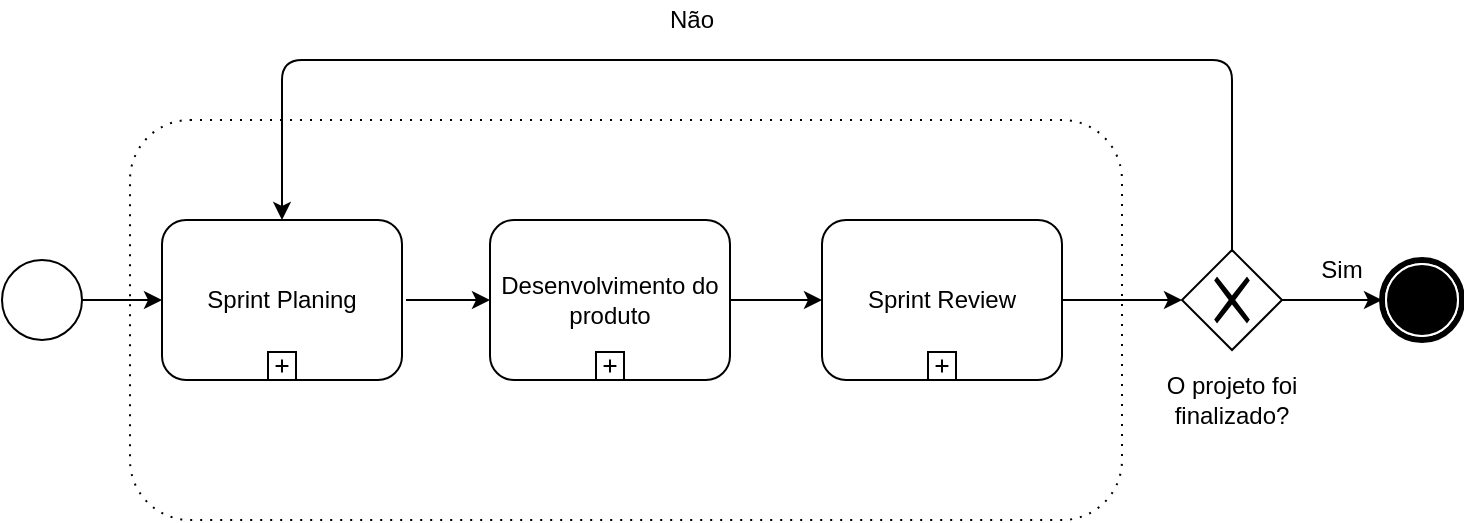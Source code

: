 <mxfile version="14.3.2" type="device"><diagram id="-bcc63xq2-AzCP47-OtH" name="Page-1"><mxGraphModel dx="782" dy="432" grid="1" gridSize="10" guides="1" tooltips="1" connect="1" arrows="1" fold="1" page="1" pageScale="1" pageWidth="827" pageHeight="1169" math="0" shadow="0"><root><mxCell id="0"/><mxCell id="1" parent="0"/><mxCell id="6Hg4-KTLkOUGol4U52Am-21" value="Event&#xA;Sub-Process" style="shape=ext;rounded=1;html=1;whiteSpace=wrap;dashed=1;dashPattern=1 4;" vertex="1" parent="1"><mxGeometry x="234" y="100" width="496" height="200" as="geometry"/></mxCell><mxCell id="6Hg4-KTLkOUGol4U52Am-4" value="" style="shape=mxgraph.bpmn.shape;html=1;verticalLabelPosition=bottom;labelBackgroundColor=#ffffff;verticalAlign=top;align=center;perimeter=ellipsePerimeter;outlineConnect=0;outline=standard;symbol=general;" vertex="1" parent="1"><mxGeometry x="170" y="170" width="40" height="40" as="geometry"/></mxCell><mxCell id="6Hg4-KTLkOUGol4U52Am-5" value="" style="shape=mxgraph.bpmn.shape;html=1;verticalLabelPosition=bottom;labelBackgroundColor=#ffffff;verticalAlign=top;align=center;perimeter=ellipsePerimeter;outlineConnect=0;outline=end;symbol=terminate;" vertex="1" parent="1"><mxGeometry x="860" y="170" width="40" height="40" as="geometry"/></mxCell><mxCell id="6Hg4-KTLkOUGol4U52Am-6" value="Sprint Planing" style="html=1;whiteSpace=wrap;rounded=1;dropTarget=0;" vertex="1" parent="1"><mxGeometry x="250" y="150" width="120" height="80" as="geometry"/></mxCell><mxCell id="6Hg4-KTLkOUGol4U52Am-7" value="" style="html=1;shape=plus;outlineConnect=0;" vertex="1" parent="6Hg4-KTLkOUGol4U52Am-6"><mxGeometry x="0.5" y="1" width="14" height="14" relative="1" as="geometry"><mxPoint x="-7" y="-14" as="offset"/></mxGeometry></mxCell><mxCell id="6Hg4-KTLkOUGol4U52Am-8" value="Desenvolvimento do produto" style="html=1;whiteSpace=wrap;rounded=1;dropTarget=0;" vertex="1" parent="1"><mxGeometry x="414" y="150" width="120" height="80" as="geometry"/></mxCell><mxCell id="6Hg4-KTLkOUGol4U52Am-9" value="" style="html=1;shape=plus;outlineConnect=0;" vertex="1" parent="6Hg4-KTLkOUGol4U52Am-8"><mxGeometry x="0.5" y="1" width="14" height="14" relative="1" as="geometry"><mxPoint x="-7" y="-14" as="offset"/></mxGeometry></mxCell><mxCell id="6Hg4-KTLkOUGol4U52Am-10" value="Sprint Review" style="html=1;whiteSpace=wrap;rounded=1;dropTarget=0;" vertex="1" parent="1"><mxGeometry x="580" y="150" width="120" height="80" as="geometry"/></mxCell><mxCell id="6Hg4-KTLkOUGol4U52Am-11" value="" style="html=1;shape=plus;outlineConnect=0;" vertex="1" parent="6Hg4-KTLkOUGol4U52Am-10"><mxGeometry x="0.5" y="1" width="14" height="14" relative="1" as="geometry"><mxPoint x="-7" y="-14" as="offset"/></mxGeometry></mxCell><mxCell id="6Hg4-KTLkOUGol4U52Am-13" value="" style="endArrow=classic;html=1;exitX=1;exitY=0.5;exitDx=0;exitDy=0;entryX=0;entryY=0.5;entryDx=0;entryDy=0;" edge="1" parent="1" source="6Hg4-KTLkOUGol4U52Am-4" target="6Hg4-KTLkOUGol4U52Am-6"><mxGeometry width="50" height="50" relative="1" as="geometry"><mxPoint x="240" y="310" as="sourcePoint"/><mxPoint x="290" y="260" as="targetPoint"/></mxGeometry></mxCell><mxCell id="6Hg4-KTLkOUGol4U52Am-14" value="" style="endArrow=classic;html=1;entryX=0;entryY=0.5;entryDx=0;entryDy=0;" edge="1" parent="1" target="6Hg4-KTLkOUGol4U52Am-8"><mxGeometry width="50" height="50" relative="1" as="geometry"><mxPoint x="372" y="190" as="sourcePoint"/><mxPoint x="440" y="260" as="targetPoint"/></mxGeometry></mxCell><mxCell id="6Hg4-KTLkOUGol4U52Am-15" value="" style="endArrow=classic;html=1;entryX=0;entryY=0.5;entryDx=0;entryDy=0;exitX=1;exitY=0.5;exitDx=0;exitDy=0;" edge="1" parent="1" source="6Hg4-KTLkOUGol4U52Am-8" target="6Hg4-KTLkOUGol4U52Am-10"><mxGeometry width="50" height="50" relative="1" as="geometry"><mxPoint x="550" y="330" as="sourcePoint"/><mxPoint x="600" y="280" as="targetPoint"/></mxGeometry></mxCell><mxCell id="6Hg4-KTLkOUGol4U52Am-17" value="" style="shape=mxgraph.bpmn.shape;html=1;verticalLabelPosition=bottom;labelBackgroundColor=#ffffff;verticalAlign=top;align=center;perimeter=rhombusPerimeter;background=gateway;outlineConnect=0;outline=none;symbol=exclusiveGw;" vertex="1" parent="1"><mxGeometry x="760" y="165" width="50" height="50" as="geometry"/></mxCell><mxCell id="6Hg4-KTLkOUGol4U52Am-18" value="" style="endArrow=classic;html=1;entryX=0;entryY=0.5;entryDx=0;entryDy=0;exitX=1;exitY=0.5;exitDx=0;exitDy=0;" edge="1" parent="1" source="6Hg4-KTLkOUGol4U52Am-10" target="6Hg4-KTLkOUGol4U52Am-17"><mxGeometry width="50" height="50" relative="1" as="geometry"><mxPoint x="640" y="330" as="sourcePoint"/><mxPoint x="690" y="280" as="targetPoint"/></mxGeometry></mxCell><mxCell id="6Hg4-KTLkOUGol4U52Am-19" value="" style="endArrow=classic;html=1;entryX=0;entryY=0.5;entryDx=0;entryDy=0;exitX=1;exitY=0.5;exitDx=0;exitDy=0;" edge="1" parent="1" source="6Hg4-KTLkOUGol4U52Am-17" target="6Hg4-KTLkOUGol4U52Am-5"><mxGeometry width="50" height="50" relative="1" as="geometry"><mxPoint x="760" y="330" as="sourcePoint"/><mxPoint x="810" y="280" as="targetPoint"/></mxGeometry></mxCell><mxCell id="6Hg4-KTLkOUGol4U52Am-20" value="" style="endArrow=classic;html=1;exitX=0.5;exitY=0;exitDx=0;exitDy=0;entryX=0.5;entryY=0;entryDx=0;entryDy=0;" edge="1" parent="1" source="6Hg4-KTLkOUGol4U52Am-17" target="6Hg4-KTLkOUGol4U52Am-6"><mxGeometry width="50" height="50" relative="1" as="geometry"><mxPoint x="410" y="120" as="sourcePoint"/><mxPoint x="300" y="90" as="targetPoint"/><Array as="points"><mxPoint x="785" y="70"/><mxPoint x="310" y="70"/></Array></mxGeometry></mxCell><mxCell id="6Hg4-KTLkOUGol4U52Am-22" value="&lt;font style=&quot;font-size: 12px&quot;&gt;O projeto foi finalizado?&lt;/font&gt;" style="text;html=1;strokeColor=none;fillColor=none;align=center;verticalAlign=middle;whiteSpace=wrap;rounded=0;" vertex="1" parent="1"><mxGeometry x="740" y="230" width="90" height="20" as="geometry"/></mxCell><mxCell id="6Hg4-KTLkOUGol4U52Am-23" value="Sim" style="text;html=1;strokeColor=none;fillColor=none;align=center;verticalAlign=middle;whiteSpace=wrap;rounded=0;" vertex="1" parent="1"><mxGeometry x="820" y="165" width="40" height="20" as="geometry"/></mxCell><mxCell id="6Hg4-KTLkOUGol4U52Am-24" value="Não" style="text;html=1;strokeColor=none;fillColor=none;align=center;verticalAlign=middle;whiteSpace=wrap;rounded=0;" vertex="1" parent="1"><mxGeometry x="470" y="40" width="90" height="20" as="geometry"/></mxCell></root></mxGraphModel></diagram></mxfile>